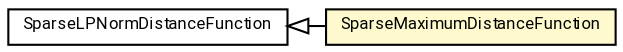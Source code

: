 #!/usr/local/bin/dot
#
# Class diagram 
# Generated by UMLGraph version R5_7_2-60-g0e99a6 (http://www.spinellis.gr/umlgraph/)
#

digraph G {
	graph [fontnames="svg"]
	edge [fontname="Roboto",fontsize=7,labelfontname="Roboto",labelfontsize=7,color="black"];
	node [fontname="Roboto",fontcolor="black",fontsize=8,shape=plaintext,margin=0,width=0,height=0];
	nodesep=0.15;
	ranksep=0.25;
	rankdir=LR;
	// de.lmu.ifi.dbs.elki.distance.distancefunction.minkowski.SparseMaximumDistanceFunction
	c9790876 [label=<<table title="de.lmu.ifi.dbs.elki.distance.distancefunction.minkowski.SparseMaximumDistanceFunction" border="0" cellborder="1" cellspacing="0" cellpadding="2" bgcolor="lemonChiffon" href="SparseMaximumDistanceFunction.html" target="_parent">
		<tr><td><table border="0" cellspacing="0" cellpadding="1">
		<tr><td align="center" balign="center"> <font face="Roboto">SparseMaximumDistanceFunction</font> </td></tr>
		</table></td></tr>
		</table>>, URL="SparseMaximumDistanceFunction.html"];
	// de.lmu.ifi.dbs.elki.distance.distancefunction.minkowski.SparseLPNormDistanceFunction
	c9790880 [label=<<table title="de.lmu.ifi.dbs.elki.distance.distancefunction.minkowski.SparseLPNormDistanceFunction" border="0" cellborder="1" cellspacing="0" cellpadding="2" href="SparseLPNormDistanceFunction.html" target="_parent">
		<tr><td><table border="0" cellspacing="0" cellpadding="1">
		<tr><td align="center" balign="center"> <font face="Roboto">SparseLPNormDistanceFunction</font> </td></tr>
		</table></td></tr>
		</table>>, URL="SparseLPNormDistanceFunction.html"];
	// de.lmu.ifi.dbs.elki.distance.distancefunction.minkowski.SparseMaximumDistanceFunction extends de.lmu.ifi.dbs.elki.distance.distancefunction.minkowski.SparseLPNormDistanceFunction
	c9790880 -> c9790876 [arrowtail=empty,dir=back,weight=10];
}

